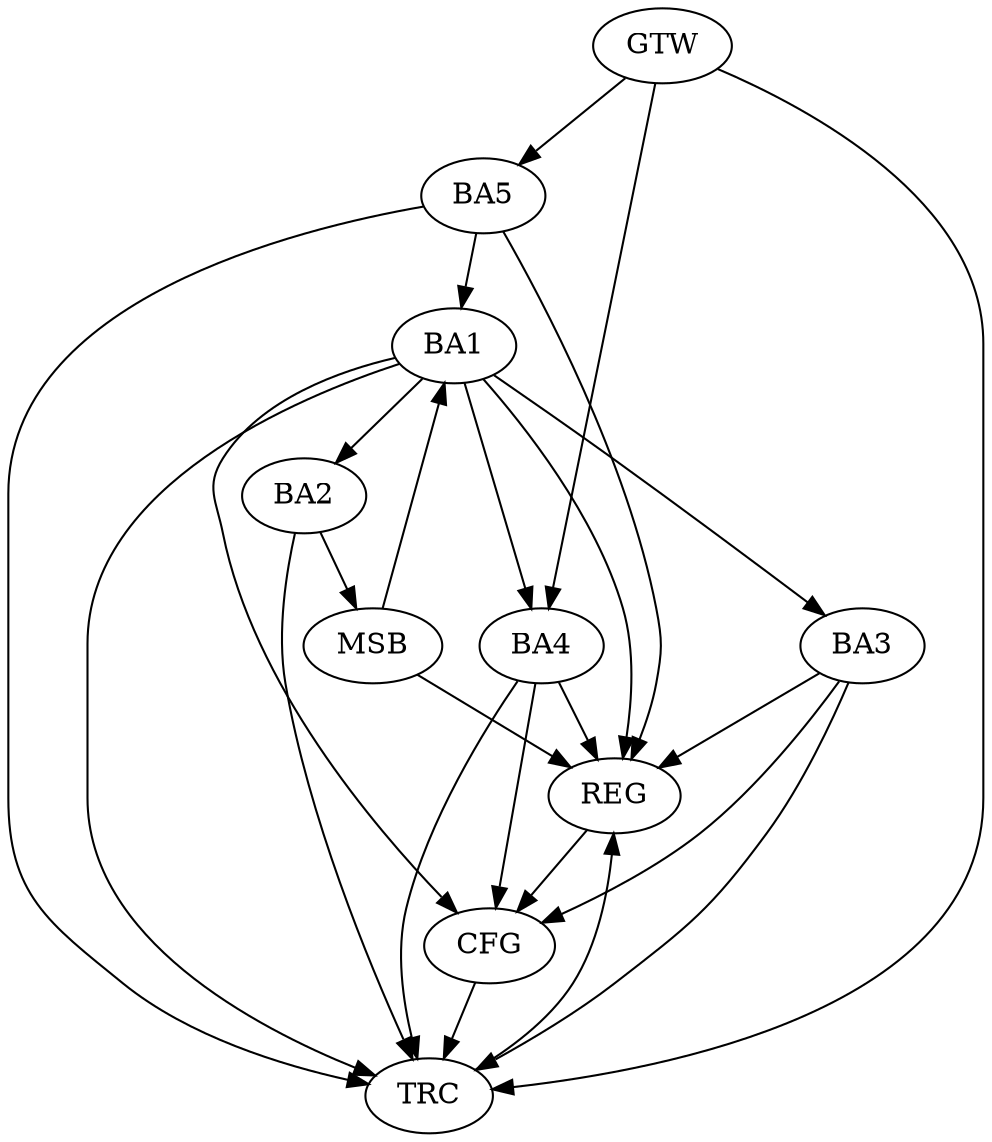 strict digraph G {
  BA1 [ label="BA1" ];
  BA2 [ label="BA2" ];
  BA3 [ label="BA3" ];
  BA4 [ label="BA4" ];
  BA5 [ label="BA5" ];
  GTW [ label="GTW" ];
  REG [ label="REG" ];
  MSB [ label="MSB" ];
  CFG [ label="CFG" ];
  TRC [ label="TRC" ];
  BA1 -> BA2;
  BA5 -> BA1;
  GTW -> BA4;
  GTW -> BA5;
  BA1 -> REG;
  BA3 -> REG;
  BA4 -> REG;
  BA5 -> REG;
  BA2 -> MSB;
  MSB -> BA1;
  MSB -> REG;
  BA4 -> CFG;
  BA3 -> CFG;
  BA1 -> CFG;
  REG -> CFG;
  BA1 -> TRC;
  BA2 -> TRC;
  BA3 -> TRC;
  BA4 -> TRC;
  BA5 -> TRC;
  GTW -> TRC;
  CFG -> TRC;
  TRC -> REG;
  BA1 -> BA4;
  BA1 -> BA3;
}
